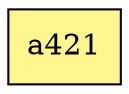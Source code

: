digraph G {
rankdir=BT;ranksep="2.0";
"a421" [shape=record,fillcolor=khaki1,style=filled,label="{a421}"];
}